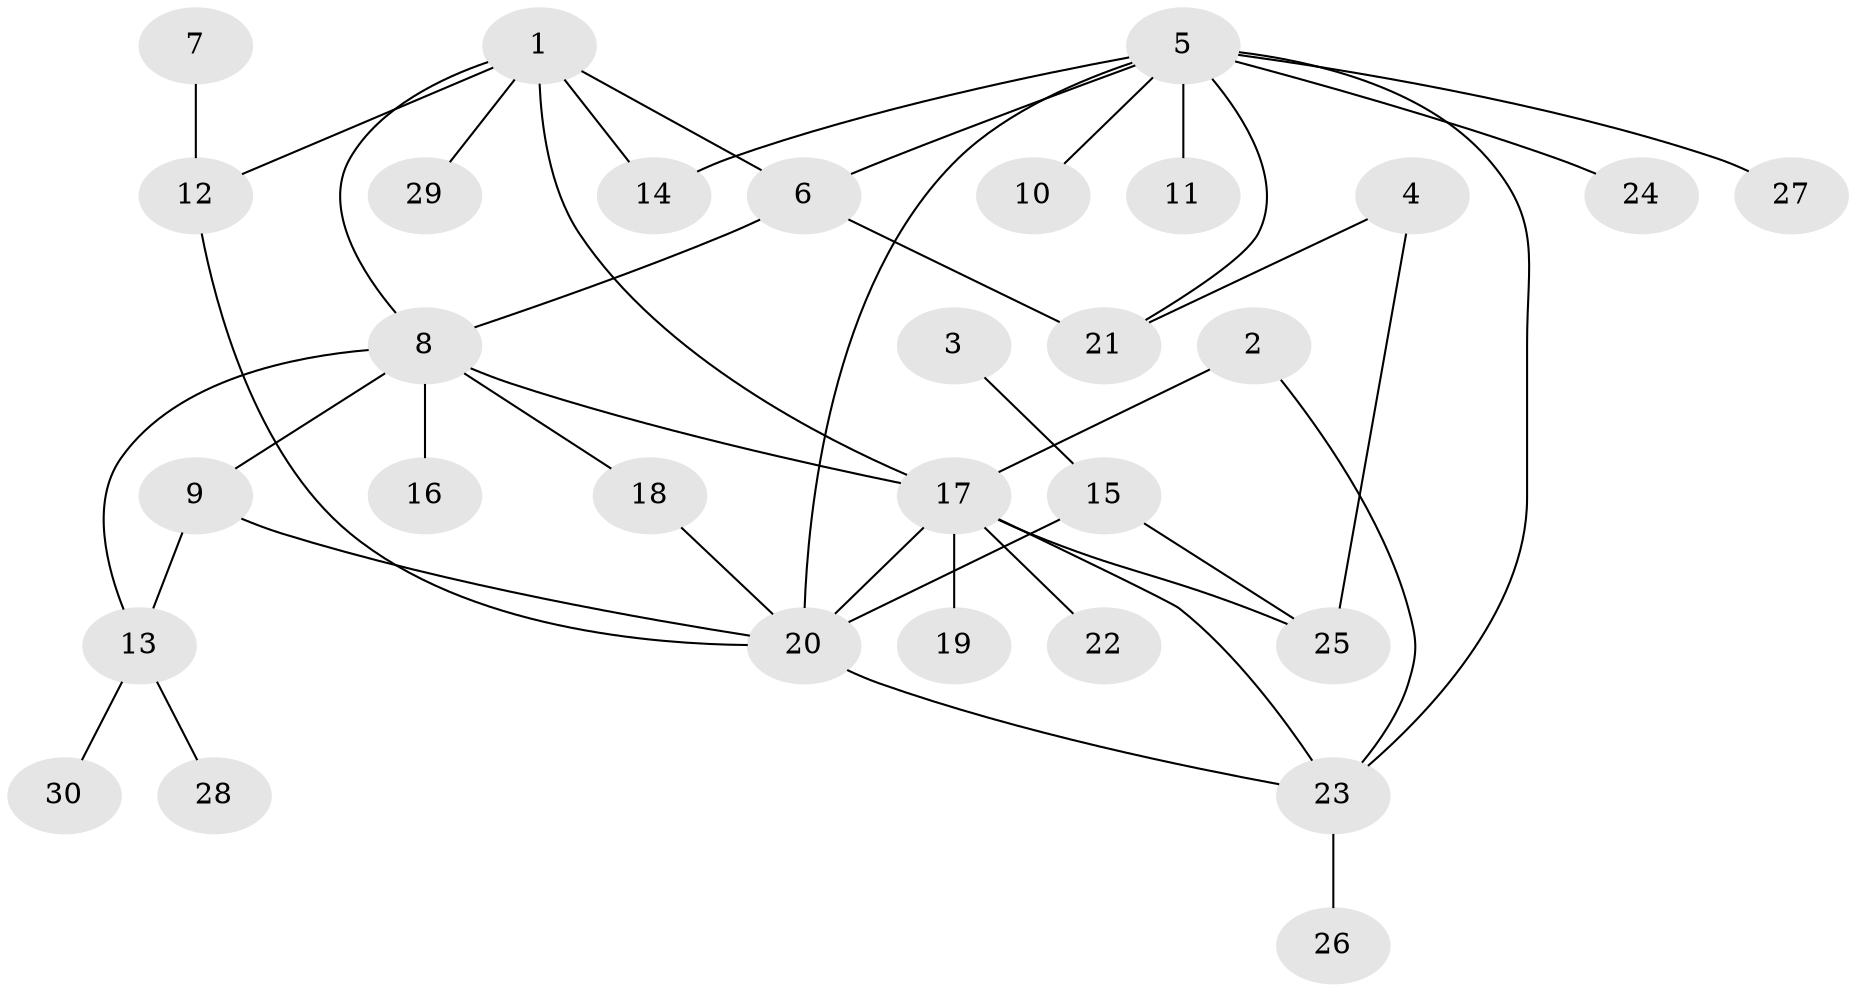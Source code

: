 // original degree distribution, {7: 0.05, 3: 0.05, 4: 0.05, 8: 0.03333333333333333, 5: 0.1, 2: 0.18333333333333332, 11: 0.016666666666666666, 1: 0.5166666666666667}
// Generated by graph-tools (version 1.1) at 2025/26/03/09/25 03:26:38]
// undirected, 30 vertices, 43 edges
graph export_dot {
graph [start="1"]
  node [color=gray90,style=filled];
  1;
  2;
  3;
  4;
  5;
  6;
  7;
  8;
  9;
  10;
  11;
  12;
  13;
  14;
  15;
  16;
  17;
  18;
  19;
  20;
  21;
  22;
  23;
  24;
  25;
  26;
  27;
  28;
  29;
  30;
  1 -- 6 [weight=2.0];
  1 -- 8 [weight=1.0];
  1 -- 12 [weight=1.0];
  1 -- 14 [weight=1.0];
  1 -- 17 [weight=2.0];
  1 -- 29 [weight=1.0];
  2 -- 17 [weight=1.0];
  2 -- 23 [weight=1.0];
  3 -- 15 [weight=1.0];
  4 -- 21 [weight=1.0];
  4 -- 25 [weight=1.0];
  5 -- 6 [weight=1.0];
  5 -- 10 [weight=1.0];
  5 -- 11 [weight=1.0];
  5 -- 14 [weight=1.0];
  5 -- 20 [weight=1.0];
  5 -- 21 [weight=1.0];
  5 -- 23 [weight=1.0];
  5 -- 24 [weight=1.0];
  5 -- 27 [weight=1.0];
  6 -- 8 [weight=1.0];
  6 -- 21 [weight=1.0];
  7 -- 12 [weight=1.0];
  8 -- 9 [weight=1.0];
  8 -- 13 [weight=1.0];
  8 -- 16 [weight=1.0];
  8 -- 17 [weight=1.0];
  8 -- 18 [weight=1.0];
  9 -- 13 [weight=1.0];
  9 -- 20 [weight=1.0];
  12 -- 20 [weight=1.0];
  13 -- 28 [weight=1.0];
  13 -- 30 [weight=1.0];
  15 -- 20 [weight=2.0];
  15 -- 25 [weight=1.0];
  17 -- 19 [weight=1.0];
  17 -- 20 [weight=1.0];
  17 -- 22 [weight=1.0];
  17 -- 23 [weight=1.0];
  17 -- 25 [weight=1.0];
  18 -- 20 [weight=1.0];
  20 -- 23 [weight=1.0];
  23 -- 26 [weight=1.0];
}
